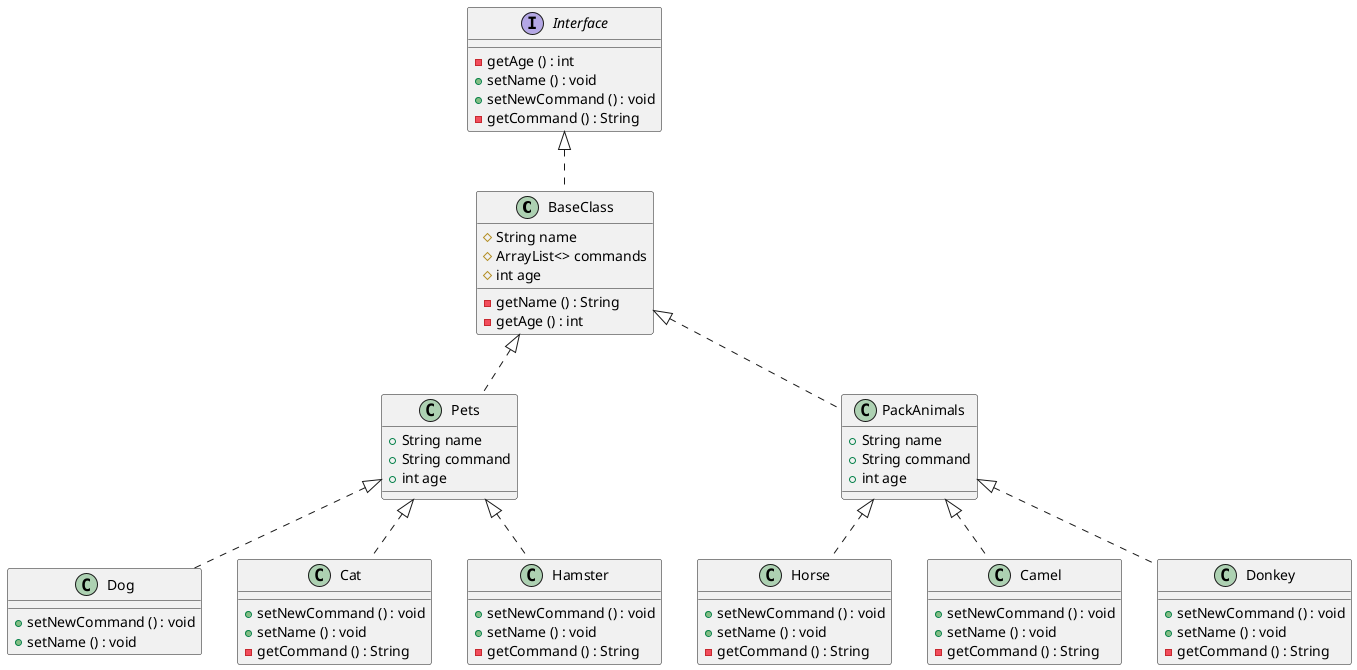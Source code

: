 @startuml
class BaseClass {
#String name
#ArrayList<> commands
#int age
-getName () : String
-getAge () : int
}
interface Interface {
-getAge () : int
+setName () : void
+setNewCommand () : void
-getCommand () : String
}
Interface <|.. BaseClass
class Pets {
+String name
+String command
+int age
}
BaseClass <|.. Pets
class PackAnimals {
+String name
+String command
+int age
}
BaseClass <|.. PackAnimals
class Dog {
+setNewCommand () : void
+setName () : void
}
Pets <|.. Dog
class Cat {
+setNewCommand () : void
+setName () : void
-getCommand () : String
}
Pets <|.. Cat
class Hamster {
+setNewCommand () : void
+setName () : void
-getCommand () : String
}
Pets <|.. Hamster
class Horse {
+setNewCommand () : void
+setName () : void
-getCommand () : String
}
PackAnimals <|.. Horse
class Camel {
+setNewCommand () : void
+setName () : void
-getCommand () : String
}
PackAnimals <|.. Camel
class Donkey {
+setNewCommand () : void
+setName () : void
-getCommand () : String
}
PackAnimals <|.. Donkey
@enduml